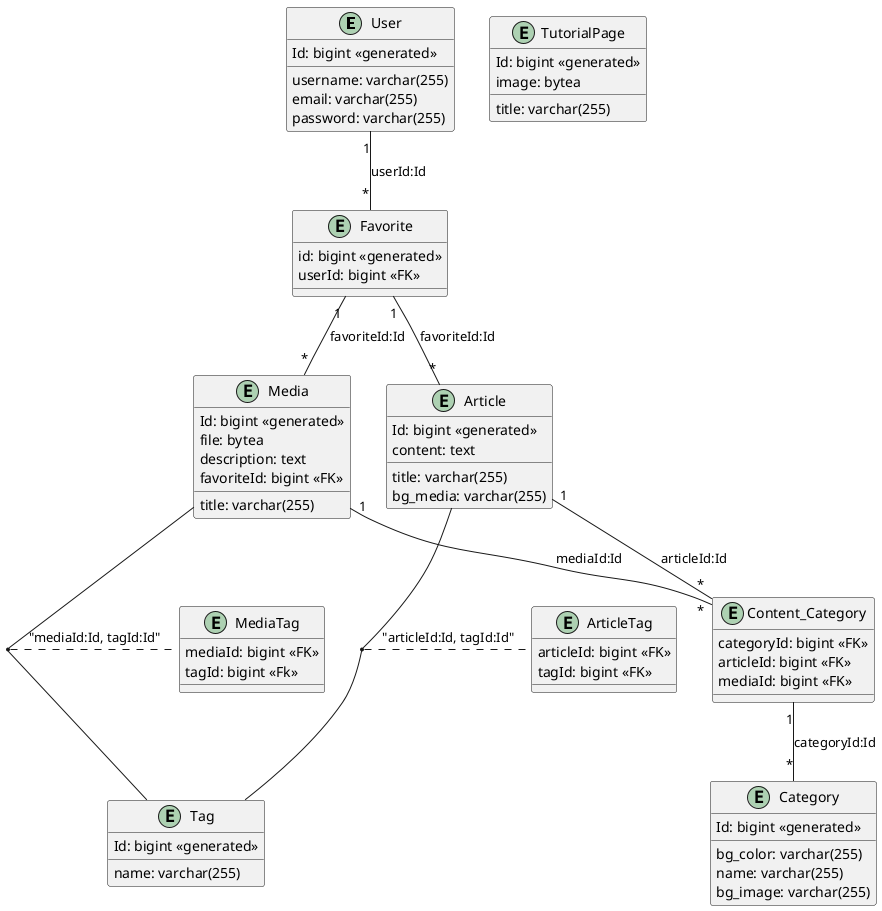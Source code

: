 @startuml

entity User {

Id: bigint <<generated>>
username: varchar(255)
email: varchar(255)
password: varchar(255)

}
entity Tag {
Id: bigint <<generated>>
name: varchar(255)

}


entity Article {

Id: bigint <<generated>>
title: varchar(255)
bg_media: varchar(255)
content: text

}

entity TutorialPage {
Id: bigint <<generated>>
image: bytea
title: varchar(255)
}

entity Media {
Id: bigint <<generated>>
title: varchar(255)
file: bytea
description: text
favoriteId: bigint <<FK>>
}

entity Favorite {
id: bigint <<generated>>
userId: bigint <<FK>>


}

entity MediaTag {
  mediaId: bigint <<FK>>
  tagId: bigint <<Fk>>
}

entity ArticleTag {
  articleId: bigint <<FK>>
  tagId: bigint <<FK>>
}


entity Category {

Id: bigint <<generated>>
bg_color: varchar(255)
name: varchar(255)
bg_image: varchar(255)

}


entity Content_Category {
categoryId: bigint <<FK>>
articleId: bigint <<FK>>
mediaId: bigint <<FK>>


}

User "1" -- "*" Favorite : "userId:Id"
Favorite "1" -- "*" Media : "favoriteId:Id"
Favorite "1" -- "*" Article : "favoriteId:Id"
Media "1" -- "*" Content_Category : "mediaId:Id"
Article "1" -- "*" Content_Category: "articleId:Id"
Content_Category "1" -- "*" Category : "categoryId:Id"

(Media,Tag) .. MediaTag: "mediaId:Id, tagId:Id"
(Article,Tag) .. ArticleTag: "articleId:Id, tagId:Id"


@enduml